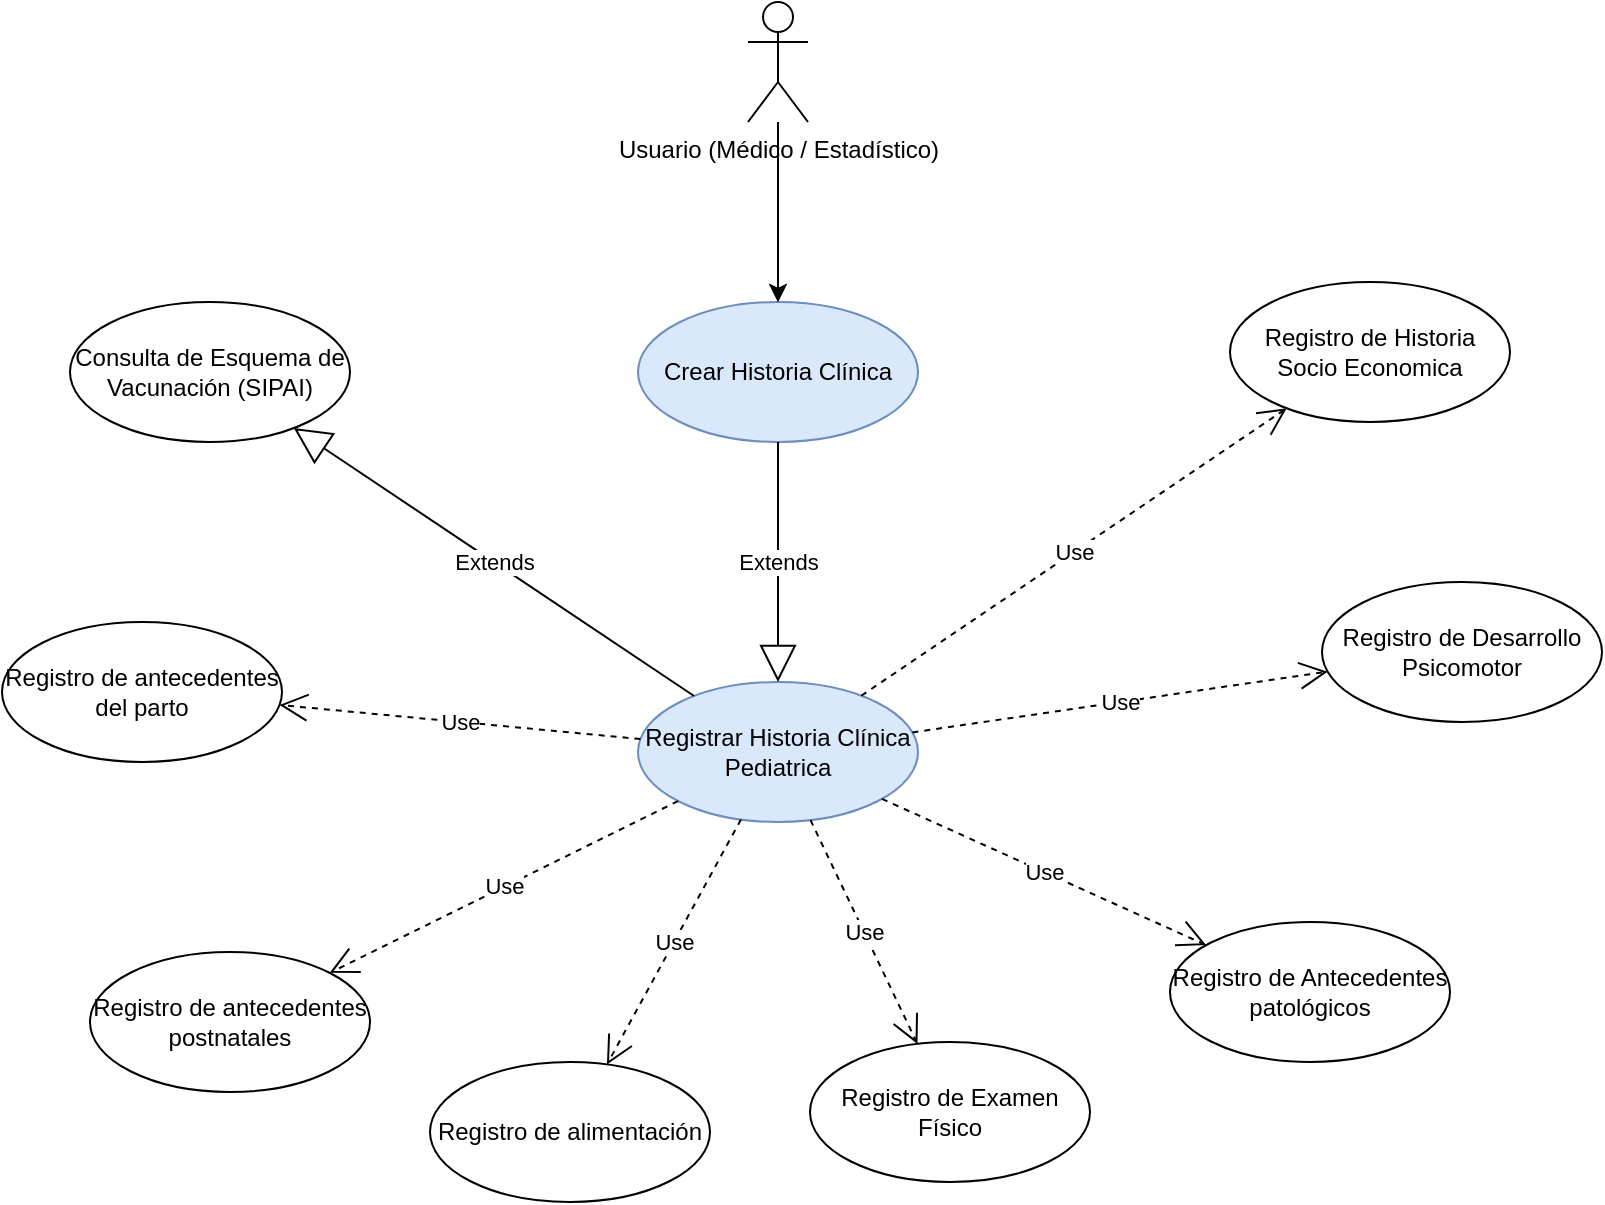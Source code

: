 <mxfile version="20.6.0" type="github" pages="8">
  <diagram id="iO2c2UKgL1aBnviRLH2T" name="CDU HCPediatrica">
    <mxGraphModel dx="1038" dy="539" grid="1" gridSize="10" guides="1" tooltips="1" connect="1" arrows="1" fold="1" page="1" pageScale="1" pageWidth="827" pageHeight="1169" math="0" shadow="0">
      <root>
        <mxCell id="0" />
        <mxCell id="1" parent="0" />
        <mxCell id="s9VvMOrujGrFszEcUhTj-1" value="Crear Historia Clínica" style="ellipse;whiteSpace=wrap;html=1;fillColor=#dae8fc;strokeColor=#6c8ebf;" parent="1" vertex="1">
          <mxGeometry x="338" y="280" width="140" height="70" as="geometry" />
        </mxCell>
        <mxCell id="s9VvMOrujGrFszEcUhTj-2" value="Registrar Historia Clínica Pediatrica" style="ellipse;whiteSpace=wrap;html=1;fillColor=#dae8fc;strokeColor=#6c8ebf;" parent="1" vertex="1">
          <mxGeometry x="338" y="470" width="140" height="70" as="geometry" />
        </mxCell>
        <mxCell id="s9VvMOrujGrFszEcUhTj-3" value="Extends" style="endArrow=block;endSize=16;endFill=0;html=1;rounded=0;exitX=0.5;exitY=1;exitDx=0;exitDy=0;" parent="1" source="s9VvMOrujGrFszEcUhTj-1" target="s9VvMOrujGrFszEcUhTj-2" edge="1">
          <mxGeometry width="160" relative="1" as="geometry">
            <mxPoint x="324" y="400" as="sourcePoint" />
            <mxPoint x="484" y="400" as="targetPoint" />
          </mxGeometry>
        </mxCell>
        <mxCell id="s9VvMOrujGrFszEcUhTj-4" value="Registro de antecedentes del parto" style="ellipse;whiteSpace=wrap;html=1;" parent="1" vertex="1">
          <mxGeometry x="20" y="440" width="140" height="70" as="geometry" />
        </mxCell>
        <mxCell id="s9VvMOrujGrFszEcUhTj-5" value="Registro de antecedentes postnatales" style="ellipse;whiteSpace=wrap;html=1;" parent="1" vertex="1">
          <mxGeometry x="64" y="605" width="140" height="70" as="geometry" />
        </mxCell>
        <mxCell id="s9VvMOrujGrFszEcUhTj-6" value="Registro de alimentación" style="ellipse;whiteSpace=wrap;html=1;" parent="1" vertex="1">
          <mxGeometry x="234" y="660" width="140" height="70" as="geometry" />
        </mxCell>
        <mxCell id="s9VvMOrujGrFszEcUhTj-7" value="Registro de Desarrollo Psicomotor" style="ellipse;whiteSpace=wrap;html=1;" parent="1" vertex="1">
          <mxGeometry x="680" y="420" width="140" height="70" as="geometry" />
        </mxCell>
        <mxCell id="s9VvMOrujGrFszEcUhTj-8" value="Registro de Antecedentes patológicos" style="ellipse;whiteSpace=wrap;html=1;" parent="1" vertex="1">
          <mxGeometry x="604" y="590" width="140" height="70" as="geometry" />
        </mxCell>
        <mxCell id="s9VvMOrujGrFszEcUhTj-10" value="Consulta de Esquema de Vacunación (SIPAI)" style="ellipse;whiteSpace=wrap;html=1;" parent="1" vertex="1">
          <mxGeometry x="54" y="280" width="140" height="70" as="geometry" />
        </mxCell>
        <mxCell id="s9VvMOrujGrFszEcUhTj-12" value="Registro de Examen Físico" style="ellipse;whiteSpace=wrap;html=1;" parent="1" vertex="1">
          <mxGeometry x="424" y="650" width="140" height="70" as="geometry" />
        </mxCell>
        <mxCell id="s9VvMOrujGrFszEcUhTj-13" value="Extends" style="endArrow=block;endSize=16;endFill=0;html=1;rounded=0;" parent="1" source="s9VvMOrujGrFszEcUhTj-2" target="s9VvMOrujGrFszEcUhTj-10" edge="1">
          <mxGeometry width="160" relative="1" as="geometry">
            <mxPoint x="654" y="400" as="sourcePoint" />
            <mxPoint x="814" y="400" as="targetPoint" />
          </mxGeometry>
        </mxCell>
        <mxCell id="s9VvMOrujGrFszEcUhTj-15" value="Use" style="endArrow=open;endSize=12;dashed=1;html=1;rounded=0;" parent="1" source="s9VvMOrujGrFszEcUhTj-2" target="s9VvMOrujGrFszEcUhTj-4" edge="1">
          <mxGeometry width="160" relative="1" as="geometry">
            <mxPoint x="334" y="535" as="sourcePoint" />
            <mxPoint x="173.056" y="483.791" as="targetPoint" />
          </mxGeometry>
        </mxCell>
        <mxCell id="s9VvMOrujGrFszEcUhTj-16" value="Use" style="endArrow=open;endSize=12;dashed=1;html=1;rounded=0;" parent="1" source="s9VvMOrujGrFszEcUhTj-2" target="s9VvMOrujGrFszEcUhTj-5" edge="1">
          <mxGeometry width="160" relative="1" as="geometry">
            <mxPoint x="344" y="545" as="sourcePoint" />
            <mxPoint x="187.726" y="580.517" as="targetPoint" />
          </mxGeometry>
        </mxCell>
        <mxCell id="s9VvMOrujGrFszEcUhTj-17" value="Use" style="endArrow=open;endSize=12;dashed=1;html=1;rounded=0;" parent="1" source="s9VvMOrujGrFszEcUhTj-2" target="s9VvMOrujGrFszEcUhTj-6" edge="1">
          <mxGeometry width="160" relative="1" as="geometry">
            <mxPoint x="381.303" y="544.805" as="sourcePoint" />
            <mxPoint x="464" y="760" as="targetPoint" />
          </mxGeometry>
        </mxCell>
        <mxCell id="s9VvMOrujGrFszEcUhTj-19" value="Use" style="endArrow=open;endSize=12;dashed=1;html=1;rounded=0;" parent="1" source="s9VvMOrujGrFszEcUhTj-2" target="s9VvMOrujGrFszEcUhTj-7" edge="1">
          <mxGeometry width="160" relative="1" as="geometry">
            <mxPoint x="654" y="400" as="sourcePoint" />
            <mxPoint x="814" y="400" as="targetPoint" />
          </mxGeometry>
        </mxCell>
        <mxCell id="s9VvMOrujGrFszEcUhTj-20" value="Use" style="endArrow=open;endSize=12;dashed=1;html=1;rounded=0;" parent="1" source="s9VvMOrujGrFszEcUhTj-2" target="s9VvMOrujGrFszEcUhTj-12" edge="1">
          <mxGeometry width="160" relative="1" as="geometry">
            <mxPoint x="391.303" y="554.805" as="sourcePoint" />
            <mxPoint x="230.704" y="685.197" as="targetPoint" />
          </mxGeometry>
        </mxCell>
        <mxCell id="s9VvMOrujGrFszEcUhTj-21" value="Use" style="endArrow=open;endSize=12;dashed=1;html=1;rounded=0;" parent="1" source="s9VvMOrujGrFszEcUhTj-2" target="s9VvMOrujGrFszEcUhTj-8" edge="1">
          <mxGeometry width="160" relative="1" as="geometry">
            <mxPoint x="401.303" y="564.805" as="sourcePoint" />
            <mxPoint x="240.704" y="695.197" as="targetPoint" />
          </mxGeometry>
        </mxCell>
        <mxCell id="s9VvMOrujGrFszEcUhTj-22" value="Registro de Historia Socio Economica" style="ellipse;whiteSpace=wrap;html=1;" parent="1" vertex="1">
          <mxGeometry x="634" y="270" width="140" height="70" as="geometry" />
        </mxCell>
        <mxCell id="s9VvMOrujGrFszEcUhTj-23" value="Use" style="endArrow=open;endSize=12;dashed=1;html=1;rounded=0;" parent="1" source="s9VvMOrujGrFszEcUhTj-2" target="s9VvMOrujGrFszEcUhTj-22" edge="1">
          <mxGeometry width="160" relative="1" as="geometry">
            <mxPoint x="654" y="500" as="sourcePoint" />
            <mxPoint x="814" y="500" as="targetPoint" />
          </mxGeometry>
        </mxCell>
        <mxCell id="s9VvMOrujGrFszEcUhTj-24" value="" style="edgeStyle=orthogonalEdgeStyle;rounded=0;orthogonalLoop=1;jettySize=auto;html=1;" parent="1" source="s9VvMOrujGrFszEcUhTj-26" target="s9VvMOrujGrFszEcUhTj-1" edge="1">
          <mxGeometry relative="1" as="geometry" />
        </mxCell>
        <mxCell id="s9VvMOrujGrFszEcUhTj-25" value="" style="edgeStyle=orthogonalEdgeStyle;rounded=0;orthogonalLoop=1;jettySize=auto;html=1;" parent="1" source="s9VvMOrujGrFszEcUhTj-26" target="s9VvMOrujGrFszEcUhTj-1" edge="1">
          <mxGeometry relative="1" as="geometry" />
        </mxCell>
        <mxCell id="s9VvMOrujGrFszEcUhTj-26" value="Usuario (Médico / Estadístico)" style="shape=umlActor;verticalLabelPosition=bottom;verticalAlign=top;html=1;" parent="1" vertex="1">
          <mxGeometry x="393" y="130" width="30" height="60" as="geometry" />
        </mxCell>
      </root>
    </mxGraphModel>
  </diagram>
  <diagram id="Sh7ewEyaep19xNls0Qol" name="CDU HCAdolescente">
    <mxGraphModel dx="1422" dy="794" grid="1" gridSize="10" guides="1" tooltips="1" connect="1" arrows="1" fold="1" page="1" pageScale="1" pageWidth="827" pageHeight="1169" math="0" shadow="0">
      <root>
        <mxCell id="0" />
        <mxCell id="1" parent="0" />
        <mxCell id="1JOG1_vCB4ek55YnJBLA-1" value="Crear Historia Clínica" style="ellipse;whiteSpace=wrap;html=1;fillColor=#dae8fc;strokeColor=#6c8ebf;" vertex="1" parent="1">
          <mxGeometry x="354" y="140" width="140" height="70" as="geometry" />
        </mxCell>
        <mxCell id="1JOG1_vCB4ek55YnJBLA-2" value="Registrar Historia Clínica de Adolescentes" style="ellipse;whiteSpace=wrap;html=1;fillColor=#dae8fc;strokeColor=#6c8ebf;" vertex="1" parent="1">
          <mxGeometry x="354" y="400" width="140" height="70" as="geometry" />
        </mxCell>
        <mxCell id="1JOG1_vCB4ek55YnJBLA-3" value="Registro de Antecedentes Familiares" style="ellipse;whiteSpace=wrap;html=1;" vertex="1" parent="1">
          <mxGeometry x="14" y="400" width="140" height="70" as="geometry" />
        </mxCell>
        <mxCell id="1JOG1_vCB4ek55YnJBLA-4" value="Registro de Antecedentes personales" style="ellipse;whiteSpace=wrap;html=1;" vertex="1" parent="1">
          <mxGeometry x="674" y="300" width="140" height="70" as="geometry" />
        </mxCell>
        <mxCell id="1JOG1_vCB4ek55YnJBLA-5" value="Registro de Antecedentes patológicos" style="ellipse;whiteSpace=wrap;html=1;" vertex="1" parent="1">
          <mxGeometry x="674" y="380" width="140" height="70" as="geometry" />
        </mxCell>
        <mxCell id="1JOG1_vCB4ek55YnJBLA-6" value="Registro de Antecedentes no &lt;br&gt;patológicos" style="ellipse;whiteSpace=wrap;html=1;" vertex="1" parent="1">
          <mxGeometry x="674" y="630" width="140" height="70" as="geometry" />
        </mxCell>
        <mxCell id="1JOG1_vCB4ek55YnJBLA-7" value="Registro de Historia Socio Economica" style="ellipse;whiteSpace=wrap;html=1;" vertex="1" parent="1">
          <mxGeometry x="14" y="490" width="140" height="70" as="geometry" />
        </mxCell>
        <mxCell id="1JOG1_vCB4ek55YnJBLA-8" value="Registro de Examen Físico" style="ellipse;whiteSpace=wrap;html=1;" vertex="1" parent="1">
          <mxGeometry x="674" y="540" width="140" height="70" as="geometry" />
        </mxCell>
        <mxCell id="1JOG1_vCB4ek55YnJBLA-9" value="Consultar datos personales del paciente (Web Service Persona)" style="ellipse;whiteSpace=wrap;html=1;" vertex="1" parent="1">
          <mxGeometry x="674" y="210" width="140" height="70" as="geometry" />
        </mxCell>
        <mxCell id="1JOG1_vCB4ek55YnJBLA-10" value="Buscar datos de consulta principal del paciente&amp;nbsp;" style="ellipse;whiteSpace=wrap;html=1;" vertex="1" parent="1">
          <mxGeometry x="14" y="320" width="140" height="70" as="geometry" />
        </mxCell>
        <mxCell id="1JOG1_vCB4ek55YnJBLA-11" value="Obtener detalle de consulta principal del paciente" style="ellipse;whiteSpace=wrap;html=1;" vertex="1" parent="1">
          <mxGeometry x="14" y="240" width="140" height="70" as="geometry" />
        </mxCell>
        <mxCell id="1JOG1_vCB4ek55YnJBLA-12" value="Registrar datos de Educación (Servicio web MINED)" style="ellipse;whiteSpace=wrap;html=1;" vertex="1" parent="1">
          <mxGeometry x="674" y="460" width="140" height="70" as="geometry" />
        </mxCell>
        <mxCell id="1JOG1_vCB4ek55YnJBLA-13" value="Registrar información laboral" style="ellipse;whiteSpace=wrap;html=1;" vertex="1" parent="1">
          <mxGeometry x="84" y="660" width="140" height="70" as="geometry" />
        </mxCell>
        <mxCell id="1JOG1_vCB4ek55YnJBLA-14" value="Registro de Datos de Vida Social" style="ellipse;whiteSpace=wrap;html=1;" vertex="1" parent="1">
          <mxGeometry x="14" y="580" width="140" height="70" as="geometry" />
        </mxCell>
        <mxCell id="1JOG1_vCB4ek55YnJBLA-15" value="&lt;br&gt;Registro de Datos de Sexualidad&lt;br&gt;" style="ellipse;whiteSpace=wrap;html=1;" vertex="1" parent="1">
          <mxGeometry x="164" y="730" width="140" height="70" as="geometry" />
        </mxCell>
        <mxCell id="1JOG1_vCB4ek55YnJBLA-16" value="Registro de situación psico-emocional" style="ellipse;whiteSpace=wrap;html=1;" vertex="1" parent="1">
          <mxGeometry x="304" y="780" width="140" height="70" as="geometry" />
        </mxCell>
        <mxCell id="1JOG1_vCB4ek55YnJBLA-17" value="Consulta de antecedentes de Historias Clínicas" style="ellipse;whiteSpace=wrap;html=1;" vertex="1" parent="1">
          <mxGeometry x="454" y="780" width="140" height="70" as="geometry" />
        </mxCell>
        <mxCell id="1JOG1_vCB4ek55YnJBLA-18" value="Registro de antecedentes gineco-obstétricos" style="ellipse;whiteSpace=wrap;html=1;" vertex="1" parent="1">
          <mxGeometry x="584" y="730" width="140" height="70" as="geometry" />
        </mxCell>
        <mxCell id="1JOG1_vCB4ek55YnJBLA-19" value="Extends" style="endArrow=block;endSize=16;endFill=0;html=1;rounded=0;" edge="1" parent="1" source="1JOG1_vCB4ek55YnJBLA-1" target="1JOG1_vCB4ek55YnJBLA-2">
          <mxGeometry width="160" relative="1" as="geometry">
            <mxPoint x="594" y="380" as="sourcePoint" />
            <mxPoint x="754" y="380" as="targetPoint" />
          </mxGeometry>
        </mxCell>
        <mxCell id="1JOG1_vCB4ek55YnJBLA-20" value="Use" style="endArrow=open;endSize=12;dashed=1;html=1;rounded=0;" edge="1" parent="1" source="1JOG1_vCB4ek55YnJBLA-2" target="1JOG1_vCB4ek55YnJBLA-4">
          <mxGeometry width="160" relative="1" as="geometry">
            <mxPoint x="594" y="380" as="sourcePoint" />
            <mxPoint x="754" y="380" as="targetPoint" />
          </mxGeometry>
        </mxCell>
        <mxCell id="1JOG1_vCB4ek55YnJBLA-21" value="Use" style="endArrow=open;endSize=12;dashed=1;html=1;rounded=0;" edge="1" parent="1" source="1JOG1_vCB4ek55YnJBLA-2" target="1JOG1_vCB4ek55YnJBLA-5">
          <mxGeometry width="160" relative="1" as="geometry">
            <mxPoint x="482.064" y="419.555" as="sourcePoint" />
            <mxPoint x="706.024" y="300.487" as="targetPoint" />
          </mxGeometry>
        </mxCell>
        <mxCell id="1JOG1_vCB4ek55YnJBLA-22" value="Use" style="endArrow=open;endSize=12;dashed=1;html=1;rounded=0;" edge="1" parent="1" source="1JOG1_vCB4ek55YnJBLA-2" target="1JOG1_vCB4ek55YnJBLA-8">
          <mxGeometry width="160" relative="1" as="geometry">
            <mxPoint x="512.064" y="449.555" as="sourcePoint" />
            <mxPoint x="736.024" y="330.487" as="targetPoint" />
          </mxGeometry>
        </mxCell>
        <mxCell id="1JOG1_vCB4ek55YnJBLA-23" value="Extends" style="endArrow=block;endSize=16;endFill=0;html=1;rounded=0;" edge="1" parent="1" source="1JOG1_vCB4ek55YnJBLA-2" target="1JOG1_vCB4ek55YnJBLA-12">
          <mxGeometry width="160" relative="1" as="geometry">
            <mxPoint x="594" y="380" as="sourcePoint" />
            <mxPoint x="754" y="380" as="targetPoint" />
          </mxGeometry>
        </mxCell>
        <mxCell id="1JOG1_vCB4ek55YnJBLA-24" value="Use" style="endArrow=open;endSize=12;dashed=1;html=1;rounded=0;entryX=0.036;entryY=0.329;entryDx=0;entryDy=0;entryPerimeter=0;" edge="1" parent="1" source="1JOG1_vCB4ek55YnJBLA-2" target="1JOG1_vCB4ek55YnJBLA-6">
          <mxGeometry width="160" relative="1" as="geometry">
            <mxPoint x="482.064" y="470.445" as="sourcePoint" />
            <mxPoint x="706.024" y="589.513" as="targetPoint" />
          </mxGeometry>
        </mxCell>
        <mxCell id="1JOG1_vCB4ek55YnJBLA-25" value="Use" style="endArrow=open;endSize=12;dashed=1;html=1;rounded=0;" edge="1" parent="1" source="1JOG1_vCB4ek55YnJBLA-2" target="1JOG1_vCB4ek55YnJBLA-18">
          <mxGeometry width="160" relative="1" as="geometry">
            <mxPoint x="492.064" y="480.445" as="sourcePoint" />
            <mxPoint x="716.024" y="599.513" as="targetPoint" />
          </mxGeometry>
        </mxCell>
        <mxCell id="1JOG1_vCB4ek55YnJBLA-26" value="Use" style="endArrow=open;endSize=12;dashed=1;html=1;rounded=0;entryX=0.5;entryY=0;entryDx=0;entryDy=0;" edge="1" parent="1" source="1JOG1_vCB4ek55YnJBLA-2" target="1JOG1_vCB4ek55YnJBLA-17">
          <mxGeometry width="160" relative="1" as="geometry">
            <mxPoint x="502.064" y="490.445" as="sourcePoint" />
            <mxPoint x="726.024" y="609.513" as="targetPoint" />
          </mxGeometry>
        </mxCell>
        <mxCell id="1JOG1_vCB4ek55YnJBLA-27" value="Use" style="endArrow=open;endSize=12;dashed=1;html=1;rounded=0;" edge="1" parent="1" source="1JOG1_vCB4ek55YnJBLA-2" target="1JOG1_vCB4ek55YnJBLA-16">
          <mxGeometry width="160" relative="1" as="geometry">
            <mxPoint x="512.064" y="500.445" as="sourcePoint" />
            <mxPoint x="736.024" y="619.513" as="targetPoint" />
          </mxGeometry>
        </mxCell>
        <mxCell id="1JOG1_vCB4ek55YnJBLA-28" value="Use" style="endArrow=open;endSize=12;dashed=1;html=1;rounded=0;" edge="1" parent="1" source="1JOG1_vCB4ek55YnJBLA-2" target="1JOG1_vCB4ek55YnJBLA-15">
          <mxGeometry width="160" relative="1" as="geometry">
            <mxPoint x="522.064" y="510.445" as="sourcePoint" />
            <mxPoint x="746.024" y="629.513" as="targetPoint" />
          </mxGeometry>
        </mxCell>
        <mxCell id="1JOG1_vCB4ek55YnJBLA-29" value="Use" style="endArrow=open;endSize=12;dashed=1;html=1;rounded=0;" edge="1" parent="1" source="1JOG1_vCB4ek55YnJBLA-2" target="1JOG1_vCB4ek55YnJBLA-13">
          <mxGeometry width="160" relative="1" as="geometry">
            <mxPoint x="532.064" y="520.445" as="sourcePoint" />
            <mxPoint x="756.024" y="639.513" as="targetPoint" />
          </mxGeometry>
        </mxCell>
        <mxCell id="1JOG1_vCB4ek55YnJBLA-30" value="Use" style="endArrow=open;endSize=12;dashed=1;html=1;rounded=0;" edge="1" parent="1" source="1JOG1_vCB4ek55YnJBLA-2" target="1JOG1_vCB4ek55YnJBLA-14">
          <mxGeometry width="160" relative="1" as="geometry">
            <mxPoint x="552.064" y="540.445" as="sourcePoint" />
            <mxPoint x="776.024" y="659.513" as="targetPoint" />
          </mxGeometry>
        </mxCell>
        <mxCell id="1JOG1_vCB4ek55YnJBLA-31" value="Use" style="endArrow=open;endSize=12;dashed=1;html=1;rounded=0;" edge="1" parent="1" source="1JOG1_vCB4ek55YnJBLA-2" target="1JOG1_vCB4ek55YnJBLA-7">
          <mxGeometry width="160" relative="1" as="geometry">
            <mxPoint x="562.064" y="550.445" as="sourcePoint" />
            <mxPoint x="786.024" y="669.513" as="targetPoint" />
          </mxGeometry>
        </mxCell>
        <mxCell id="1JOG1_vCB4ek55YnJBLA-32" value="Use" style="endArrow=open;endSize=12;dashed=1;html=1;rounded=0;" edge="1" parent="1" source="1JOG1_vCB4ek55YnJBLA-2" target="1JOG1_vCB4ek55YnJBLA-3">
          <mxGeometry width="160" relative="1" as="geometry">
            <mxPoint x="364" y="445" as="sourcePoint" />
            <mxPoint x="174" y="445" as="targetPoint" />
          </mxGeometry>
        </mxCell>
        <mxCell id="1JOG1_vCB4ek55YnJBLA-33" value="Use" style="endArrow=open;endSize=12;dashed=1;html=1;rounded=0;" edge="1" parent="1" source="1JOG1_vCB4ek55YnJBLA-2" target="1JOG1_vCB4ek55YnJBLA-10">
          <mxGeometry width="160" relative="1" as="geometry">
            <mxPoint x="370.879" y="429.87" as="sourcePoint" />
            <mxPoint x="166.987" y="380.27" as="targetPoint" />
          </mxGeometry>
        </mxCell>
        <mxCell id="1JOG1_vCB4ek55YnJBLA-34" value="Use" style="endArrow=open;endSize=12;dashed=1;html=1;rounded=0;" edge="1" parent="1" source="1JOG1_vCB4ek55YnJBLA-2" target="1JOG1_vCB4ek55YnJBLA-11">
          <mxGeometry width="160" relative="1" as="geometry">
            <mxPoint x="380.879" y="439.87" as="sourcePoint" />
            <mxPoint x="176.987" y="390.27" as="targetPoint" />
          </mxGeometry>
        </mxCell>
        <mxCell id="1JOG1_vCB4ek55YnJBLA-35" value="Extends" style="endArrow=block;endSize=16;endFill=0;html=1;rounded=0;" edge="1" parent="1" source="1JOG1_vCB4ek55YnJBLA-2" target="1JOG1_vCB4ek55YnJBLA-9">
          <mxGeometry width="160" relative="1" as="geometry">
            <mxPoint x="594" y="310" as="sourcePoint" />
            <mxPoint x="754" y="310" as="targetPoint" />
          </mxGeometry>
        </mxCell>
        <mxCell id="1JOG1_vCB4ek55YnJBLA-36" value="" style="edgeStyle=orthogonalEdgeStyle;rounded=0;orthogonalLoop=1;jettySize=auto;html=1;" edge="1" parent="1" target="1JOG1_vCB4ek55YnJBLA-1">
          <mxGeometry relative="1" as="geometry">
            <mxPoint x="249" y="60" as="sourcePoint" />
          </mxGeometry>
        </mxCell>
        <mxCell id="1JOG1_vCB4ek55YnJBLA-37" value="" style="edgeStyle=orthogonalEdgeStyle;rounded=0;orthogonalLoop=1;jettySize=auto;html=1;" edge="1" parent="1" target="1JOG1_vCB4ek55YnJBLA-1">
          <mxGeometry relative="1" as="geometry">
            <mxPoint x="249" y="60" as="sourcePoint" />
          </mxGeometry>
        </mxCell>
        <mxCell id="1JOG1_vCB4ek55YnJBLA-38" value="Médico / Estadístico" style="shape=umlActor;verticalLabelPosition=bottom;verticalAlign=top;html=1;" vertex="1" parent="1">
          <mxGeometry x="219" y="30" width="30" height="60" as="geometry" />
        </mxCell>
      </root>
    </mxGraphModel>
  </diagram>
  <diagram id="c7l3rZqUwPLH_u3BNQFI" name="CDU HCAdulto">
    <mxGraphModel dx="1038" dy="539" grid="1" gridSize="10" guides="1" tooltips="1" connect="1" arrows="1" fold="1" page="1" pageScale="1" pageWidth="827" pageHeight="1169" math="0" shadow="0">
      <root>
        <mxCell id="0" />
        <mxCell id="1" parent="0" />
        <mxCell id="hDHnEfzuD4LZ0uGaTvJS-1" value="Registrar Historia Clínica de Adultos" style="ellipse;whiteSpace=wrap;html=1;fillColor=#dae8fc;strokeColor=#6c8ebf;" parent="1" vertex="1">
          <mxGeometry x="350" y="420" width="140" height="70" as="geometry" />
        </mxCell>
        <mxCell id="hDHnEfzuD4LZ0uGaTvJS-2" value="Registro de Antecedentes Familiares" style="ellipse;whiteSpace=wrap;html=1;" parent="1" vertex="1">
          <mxGeometry x="670" y="410" width="140" height="70" as="geometry" />
        </mxCell>
        <mxCell id="hDHnEfzuD4LZ0uGaTvJS-3" value="Registro de Antecedentes patológicos" style="ellipse;whiteSpace=wrap;html=1;" parent="1" vertex="1">
          <mxGeometry x="624" y="610" width="140" height="70" as="geometry" />
        </mxCell>
        <mxCell id="hDHnEfzuD4LZ0uGaTvJS-4" value="Registro de Antecedentes no &lt;br&gt;patológicos" style="ellipse;whiteSpace=wrap;html=1;" parent="1" vertex="1">
          <mxGeometry x="20" y="440" width="140" height="70" as="geometry" />
        </mxCell>
        <mxCell id="hDHnEfzuD4LZ0uGaTvJS-5" value="Consulta de Esquema de Vacunación (SIPAI)" style="ellipse;whiteSpace=wrap;html=1;" parent="1" vertex="1">
          <mxGeometry x="30" y="360" width="140" height="70" as="geometry" />
        </mxCell>
        <mxCell id="hDHnEfzuD4LZ0uGaTvJS-6" value="Crear Historia Clínica" style="ellipse;whiteSpace=wrap;html=1;fillColor=#dae8fc;strokeColor=#6c8ebf;" parent="1" vertex="1">
          <mxGeometry x="350" y="250" width="140" height="70" as="geometry" />
        </mxCell>
        <mxCell id="hDHnEfzuD4LZ0uGaTvJS-7" value="Obtener detalle de consulta principal del paciente" style="ellipse;whiteSpace=wrap;html=1;" parent="1" vertex="1">
          <mxGeometry x="670" y="500" width="140" height="70" as="geometry" />
        </mxCell>
        <mxCell id="hDHnEfzuD4LZ0uGaTvJS-10" value="Registrar antecedentes laborales" style="ellipse;whiteSpace=wrap;html=1;" parent="1" vertex="1">
          <mxGeometry x="484" y="680" width="140" height="70" as="geometry" />
        </mxCell>
        <mxCell id="hDHnEfzuD4LZ0uGaTvJS-11" value="Registrar información laboral" style="ellipse;whiteSpace=wrap;html=1;" parent="1" vertex="1">
          <mxGeometry x="350" y="750" width="140" height="70" as="geometry" />
        </mxCell>
        <mxCell id="hDHnEfzuD4LZ0uGaTvJS-12" value="Registro de Examen Físico" style="ellipse;whiteSpace=wrap;html=1;" parent="1" vertex="1">
          <mxGeometry x="210" y="720" width="140" height="70" as="geometry" />
        </mxCell>
        <mxCell id="hDHnEfzuD4LZ0uGaTvJS-13" value="Obtener datos de Educación (Servicio web MINED)" style="ellipse;whiteSpace=wrap;html=1;" parent="1" vertex="1">
          <mxGeometry x="90" y="670" width="140" height="70" as="geometry" />
        </mxCell>
        <mxCell id="hDHnEfzuD4LZ0uGaTvJS-14" value="Consultar datos personales del paciente (Consulta Externa)" style="ellipse;whiteSpace=wrap;html=1;" parent="1" vertex="1">
          <mxGeometry x="30" y="600" width="140" height="70" as="geometry" />
        </mxCell>
        <mxCell id="hDHnEfzuD4LZ0uGaTvJS-15" value="Registro de antecedentes gineco-obstétricos" style="ellipse;whiteSpace=wrap;html=1;" parent="1" vertex="1">
          <mxGeometry x="20" y="515" width="140" height="70" as="geometry" />
        </mxCell>
        <mxCell id="hDHnEfzuD4LZ0uGaTvJS-16" value="Extends" style="endArrow=block;endSize=16;endFill=0;html=1;rounded=0;" parent="1" source="hDHnEfzuD4LZ0uGaTvJS-6" target="hDHnEfzuD4LZ0uGaTvJS-1" edge="1">
          <mxGeometry width="160" relative="1" as="geometry">
            <mxPoint x="710" y="410" as="sourcePoint" />
            <mxPoint x="870" y="410" as="targetPoint" />
          </mxGeometry>
        </mxCell>
        <mxCell id="hDHnEfzuD4LZ0uGaTvJS-17" value="Use" style="endArrow=open;endSize=12;dashed=1;html=1;rounded=0;" parent="1" source="hDHnEfzuD4LZ0uGaTvJS-1" target="hDHnEfzuD4LZ0uGaTvJS-7" edge="1">
          <mxGeometry width="160" relative="1" as="geometry">
            <mxPoint x="501.287" y="341.18" as="sourcePoint" />
            <mxPoint x="698.626" y="248.773" as="targetPoint" />
          </mxGeometry>
        </mxCell>
        <mxCell id="hDHnEfzuD4LZ0uGaTvJS-18" value="Use" style="endArrow=open;endSize=12;dashed=1;html=1;rounded=0;" parent="1" source="hDHnEfzuD4LZ0uGaTvJS-1" target="hDHnEfzuD4LZ0uGaTvJS-3" edge="1">
          <mxGeometry width="160" relative="1" as="geometry">
            <mxPoint x="521.287" y="361.18" as="sourcePoint" />
            <mxPoint x="718.626" y="268.773" as="targetPoint" />
          </mxGeometry>
        </mxCell>
        <mxCell id="hDHnEfzuD4LZ0uGaTvJS-21" value="Use" style="endArrow=open;endSize=12;dashed=1;html=1;rounded=0;" parent="1" source="hDHnEfzuD4LZ0uGaTvJS-1" target="hDHnEfzuD4LZ0uGaTvJS-10" edge="1">
          <mxGeometry width="160" relative="1" as="geometry">
            <mxPoint x="551.287" y="391.18" as="sourcePoint" />
            <mxPoint x="748.626" y="298.773" as="targetPoint" />
          </mxGeometry>
        </mxCell>
        <mxCell id="hDHnEfzuD4LZ0uGaTvJS-22" value="Use" style="endArrow=open;endSize=12;dashed=1;html=1;rounded=0;" parent="1" source="hDHnEfzuD4LZ0uGaTvJS-1" target="hDHnEfzuD4LZ0uGaTvJS-2" edge="1">
          <mxGeometry width="160" relative="1" as="geometry">
            <mxPoint x="561.287" y="401.18" as="sourcePoint" />
            <mxPoint x="758.626" y="308.773" as="targetPoint" />
          </mxGeometry>
        </mxCell>
        <mxCell id="hDHnEfzuD4LZ0uGaTvJS-23" value="Use" style="endArrow=open;endSize=12;dashed=1;html=1;rounded=0;" parent="1" source="hDHnEfzuD4LZ0uGaTvJS-1" target="hDHnEfzuD4LZ0uGaTvJS-5" edge="1">
          <mxGeometry width="160" relative="1" as="geometry">
            <mxPoint x="571.287" y="411.18" as="sourcePoint" />
            <mxPoint x="768.626" y="318.773" as="targetPoint" />
          </mxGeometry>
        </mxCell>
        <mxCell id="hDHnEfzuD4LZ0uGaTvJS-24" value="Use" style="endArrow=open;endSize=12;dashed=1;html=1;rounded=0;" parent="1" source="hDHnEfzuD4LZ0uGaTvJS-1" target="hDHnEfzuD4LZ0uGaTvJS-4" edge="1">
          <mxGeometry width="160" relative="1" as="geometry">
            <mxPoint x="373.5" y="368.93" as="sourcePoint" />
            <mxPoint x="189.973" y="365.976" as="targetPoint" />
          </mxGeometry>
        </mxCell>
        <mxCell id="hDHnEfzuD4LZ0uGaTvJS-25" value="Use" style="endArrow=open;endSize=12;dashed=1;html=1;rounded=0;exitX=0;exitY=1;exitDx=0;exitDy=0;" parent="1" source="hDHnEfzuD4LZ0uGaTvJS-1" target="hDHnEfzuD4LZ0uGaTvJS-15" edge="1">
          <mxGeometry width="160" relative="1" as="geometry">
            <mxPoint x="378.033" y="371.279" as="sourcePoint" />
            <mxPoint x="161.954" y="428.708" as="targetPoint" />
          </mxGeometry>
        </mxCell>
        <mxCell id="hDHnEfzuD4LZ0uGaTvJS-26" value="Use" style="endArrow=open;endSize=12;dashed=1;html=1;rounded=0;exitX=0.311;exitY=0.968;exitDx=0;exitDy=0;exitPerimeter=0;" parent="1" source="hDHnEfzuD4LZ0uGaTvJS-1" target="hDHnEfzuD4LZ0uGaTvJS-14" edge="1">
          <mxGeometry width="160" relative="1" as="geometry">
            <mxPoint x="388.033" y="381.279" as="sourcePoint" />
            <mxPoint x="171.954" y="438.708" as="targetPoint" />
          </mxGeometry>
        </mxCell>
        <mxCell id="hDHnEfzuD4LZ0uGaTvJS-27" value="Use" style="endArrow=open;endSize=12;dashed=1;html=1;rounded=0;exitX=0.411;exitY=1.018;exitDx=0;exitDy=0;exitPerimeter=0;" parent="1" source="hDHnEfzuD4LZ0uGaTvJS-1" target="hDHnEfzuD4LZ0uGaTvJS-13" edge="1">
          <mxGeometry width="160" relative="1" as="geometry">
            <mxPoint x="413.54" y="387.76" as="sourcePoint" />
            <mxPoint x="147.282" y="600.377" as="targetPoint" />
          </mxGeometry>
        </mxCell>
        <mxCell id="hDHnEfzuD4LZ0uGaTvJS-28" value="Use" style="endArrow=open;endSize=12;dashed=1;html=1;rounded=0;exitX=0.481;exitY=1.042;exitDx=0;exitDy=0;exitPerimeter=0;" parent="1" source="hDHnEfzuD4LZ0uGaTvJS-1" target="hDHnEfzuD4LZ0uGaTvJS-12" edge="1">
          <mxGeometry width="160" relative="1" as="geometry">
            <mxPoint x="430" y="370" as="sourcePoint" />
            <mxPoint x="159.158" y="683.181" as="targetPoint" />
          </mxGeometry>
        </mxCell>
        <mxCell id="hDHnEfzuD4LZ0uGaTvJS-29" value="Use" style="endArrow=open;endSize=12;dashed=1;html=1;rounded=0;exitX=0.5;exitY=1;exitDx=0;exitDy=0;" parent="1" source="hDHnEfzuD4LZ0uGaTvJS-1" target="hDHnEfzuD4LZ0uGaTvJS-11" edge="1">
          <mxGeometry width="160" relative="1" as="geometry">
            <mxPoint x="423.023" y="388.955" as="sourcePoint" />
            <mxPoint x="246.933" y="741.039" as="targetPoint" />
          </mxGeometry>
        </mxCell>
        <mxCell id="hDHnEfzuD4LZ0uGaTvJS-30" value="(Médico / Estadístico)" style="shape=umlActor;verticalLabelPosition=bottom;verticalAlign=top;html=1;" parent="1" vertex="1">
          <mxGeometry x="405" y="70" width="30" height="60" as="geometry" />
        </mxCell>
        <mxCell id="hDHnEfzuD4LZ0uGaTvJS-31" value="" style="edgeStyle=orthogonalEdgeStyle;rounded=0;orthogonalLoop=1;jettySize=auto;html=1;" parent="1" source="hDHnEfzuD4LZ0uGaTvJS-30" target="hDHnEfzuD4LZ0uGaTvJS-6" edge="1">
          <mxGeometry relative="1" as="geometry">
            <mxPoint x="500" y="160" as="sourcePoint" />
            <mxPoint x="414" y="210" as="targetPoint" />
          </mxGeometry>
        </mxCell>
      </root>
    </mxGraphModel>
  </diagram>
  <diagram id="yBdcd7ywQaFxbqVVF4KK" name="CDU Pruebas de Laboratorio y Pruebas Diagnósticas de Imágenes">
    <mxGraphModel dx="1298" dy="601" grid="1" gridSize="10" guides="1" tooltips="1" connect="1" arrows="1" fold="1" page="1" pageScale="1" pageWidth="827" pageHeight="1169" math="0" shadow="0">
      <root>
        <mxCell id="0" />
        <mxCell id="1" parent="0" />
        <mxCell id="np9nGt3MGz1DMg6-e4IC-1" value="Sistema" style="shape=umlActor;verticalLabelPosition=bottom;verticalAlign=top;html=1;" parent="1" vertex="1">
          <mxGeometry x="30" y="370" width="30" height="60" as="geometry" />
        </mxCell>
        <mxCell id="np9nGt3MGz1DMg6-e4IC-2" value="Doctor" style="shape=umlActor;verticalLabelPosition=bottom;verticalAlign=top;html=1;" parent="1" vertex="1">
          <mxGeometry x="930" y="170" width="30" height="60" as="geometry" />
        </mxCell>
        <mxCell id="np9nGt3MGz1DMg6-e4IC-3" value="Recepcionador&lt;br&gt;Lab/Imagen" style="shape=umlActor;verticalLabelPosition=bottom;verticalAlign=top;html=1;" parent="1" vertex="1">
          <mxGeometry x="930" y="320" width="30" height="60" as="geometry" />
        </mxCell>
        <mxCell id="np9nGt3MGz1DMg6-e4IC-4" value="Especialista&lt;br&gt;Lab/Imagen" style="shape=umlActor;verticalLabelPosition=bottom;verticalAlign=top;html=1;" parent="1" vertex="1">
          <mxGeometry x="930" y="470" width="30" height="60" as="geometry" />
        </mxCell>
        <mxCell id="np9nGt3MGz1DMg6-e4IC-5" value="Administrar Pruebas Diagnosticas" style="ellipse;whiteSpace=wrap;html=1;" parent="1" vertex="1">
          <mxGeometry x="130" y="375" width="140" height="70" as="geometry" />
        </mxCell>
        <mxCell id="np9nGt3MGz1DMg6-e4IC-6" value="" style="endArrow=open;endFill=1;endSize=12;html=1;rounded=0;entryX=0;entryY=0.5;entryDx=0;entryDy=0;" parent="1" target="np9nGt3MGz1DMg6-e4IC-5" edge="1">
          <mxGeometry width="160" relative="1" as="geometry">
            <mxPoint x="90.0" y="405" as="sourcePoint" />
            <mxPoint x="260" y="360" as="targetPoint" />
          </mxGeometry>
        </mxCell>
        <mxCell id="np9nGt3MGz1DMg6-e4IC-7" value="Enviar Notificacion" style="ellipse;whiteSpace=wrap;html=1;" parent="1" vertex="1">
          <mxGeometry x="390" y="170" width="140" height="70" as="geometry" />
        </mxCell>
        <mxCell id="np9nGt3MGz1DMg6-e4IC-8" value="Use" style="endArrow=open;endSize=12;dashed=1;html=1;rounded=0;exitX=0.75;exitY=0.046;exitDx=0;exitDy=0;exitPerimeter=0;" parent="1" source="np9nGt3MGz1DMg6-e4IC-5" target="np9nGt3MGz1DMg6-e4IC-7" edge="1">
          <mxGeometry width="160" relative="1" as="geometry">
            <mxPoint x="290" y="330" as="sourcePoint" />
            <mxPoint x="450" y="330" as="targetPoint" />
          </mxGeometry>
        </mxCell>
        <mxCell id="np9nGt3MGz1DMg6-e4IC-9" value="" style="endArrow=open;endFill=1;endSize=12;html=1;rounded=0;entryX=0;entryY=0.333;entryDx=0;entryDy=0;entryPerimeter=0;exitX=1;exitY=0.5;exitDx=0;exitDy=0;fillColor=#f8cecc;strokeColor=#b85450;" parent="1" source="np9nGt3MGz1DMg6-e4IC-7" target="np9nGt3MGz1DMg6-e4IC-3" edge="1">
          <mxGeometry width="160" relative="1" as="geometry">
            <mxPoint x="490" y="230" as="sourcePoint" />
            <mxPoint x="660" y="260" as="targetPoint" />
          </mxGeometry>
        </mxCell>
        <mxCell id="np9nGt3MGz1DMg6-e4IC-10" value="" style="endArrow=open;endFill=1;endSize=12;html=1;rounded=0;fillColor=#f8cecc;strokeColor=#b85450;" parent="1" source="np9nGt3MGz1DMg6-e4IC-7" edge="1">
          <mxGeometry width="160" relative="1" as="geometry">
            <mxPoint x="490" y="200" as="sourcePoint" />
            <mxPoint x="920" y="190.0" as="targetPoint" />
          </mxGeometry>
        </mxCell>
        <mxCell id="np9nGt3MGz1DMg6-e4IC-11" value="" style="endArrow=open;endFill=1;endSize=12;html=1;rounded=0;exitX=1;exitY=0.714;exitDx=0;exitDy=0;exitPerimeter=0;fillColor=#f8cecc;strokeColor=#b85450;" parent="1" source="np9nGt3MGz1DMg6-e4IC-7" edge="1">
          <mxGeometry width="160" relative="1" as="geometry">
            <mxPoint x="490" y="250" as="sourcePoint" />
            <mxPoint x="920" y="500" as="targetPoint" />
          </mxGeometry>
        </mxCell>
        <mxCell id="np9nGt3MGz1DMg6-e4IC-12" value="Crear Solicitud de Prueba de Laboratorio o Imagenes" style="ellipse;whiteSpace=wrap;html=1;" parent="1" vertex="1">
          <mxGeometry x="390" y="260" width="150" height="80" as="geometry" />
        </mxCell>
        <mxCell id="np9nGt3MGz1DMg6-e4IC-13" value="Editar Solicitud de Prueba de&amp;nbsp;Laboratorio o Imagenes" style="ellipse;whiteSpace=wrap;html=1;" parent="1" vertex="1">
          <mxGeometry x="385" y="350" width="160" height="80" as="geometry" />
        </mxCell>
        <mxCell id="np9nGt3MGz1DMg6-e4IC-14" value="Use" style="endArrow=open;endSize=12;dashed=1;html=1;rounded=0;entryX=0;entryY=0.5;entryDx=0;entryDy=0;exitX=1;exitY=0;exitDx=0;exitDy=0;" parent="1" target="np9nGt3MGz1DMg6-e4IC-12" edge="1" source="np9nGt3MGz1DMg6-e4IC-5">
          <mxGeometry width="160" relative="1" as="geometry">
            <mxPoint x="260" y="380" as="sourcePoint" />
            <mxPoint x="420" y="380" as="targetPoint" />
          </mxGeometry>
        </mxCell>
        <mxCell id="np9nGt3MGz1DMg6-e4IC-15" value="Use" style="endArrow=open;endSize=12;dashed=1;html=1;rounded=0;entryX=0;entryY=0.5;entryDx=0;entryDy=0;exitX=1;exitY=0.5;exitDx=0;exitDy=0;" parent="1" target="np9nGt3MGz1DMg6-e4IC-13" edge="1" source="np9nGt3MGz1DMg6-e4IC-5">
          <mxGeometry width="160" relative="1" as="geometry">
            <mxPoint x="280" y="400" as="sourcePoint" />
            <mxPoint x="440" y="400" as="targetPoint" />
          </mxGeometry>
        </mxCell>
        <mxCell id="np9nGt3MGz1DMg6-e4IC-16" value="" style="endArrow=open;endFill=1;endSize=12;html=1;rounded=0;" parent="1" source="np9nGt3MGz1DMg6-e4IC-13" edge="1">
          <mxGeometry width="160" relative="1" as="geometry">
            <mxPoint x="500" y="399.5" as="sourcePoint" />
            <mxPoint x="920" y="220" as="targetPoint" />
          </mxGeometry>
        </mxCell>
        <mxCell id="np9nGt3MGz1DMg6-e4IC-17" value="" style="endArrow=open;endFill=1;endSize=12;html=1;rounded=0;exitX=1;exitY=0.5;exitDx=0;exitDy=0;" parent="1" edge="1" source="np9nGt3MGz1DMg6-e4IC-12">
          <mxGeometry width="160" relative="1" as="geometry">
            <mxPoint x="500" y="310" as="sourcePoint" />
            <mxPoint x="920" y="210.0" as="targetPoint" />
          </mxGeometry>
        </mxCell>
        <mxCell id="np9nGt3MGz1DMg6-e4IC-18" value="Trasladar Solicitud de Prueba de Laboratorio e Imagenes" style="ellipse;whiteSpace=wrap;html=1;" parent="1" vertex="1">
          <mxGeometry x="380" y="445" width="160" height="80" as="geometry" />
        </mxCell>
        <mxCell id="np9nGt3MGz1DMg6-e4IC-19" value="Use" style="endArrow=open;endSize=12;dashed=1;html=1;rounded=0;entryX=0;entryY=0.386;entryDx=0;entryDy=0;entryPerimeter=0;exitX=1;exitY=1;exitDx=0;exitDy=0;" parent="1" target="np9nGt3MGz1DMg6-e4IC-18" edge="1" source="np9nGt3MGz1DMg6-e4IC-5">
          <mxGeometry width="160" relative="1" as="geometry">
            <mxPoint x="260" y="420" as="sourcePoint" />
            <mxPoint x="420" y="420" as="targetPoint" />
          </mxGeometry>
        </mxCell>
        <mxCell id="np9nGt3MGz1DMg6-e4IC-20" value="Ingresar resultados de la Prueba de Laboratorio o Imagen" style="ellipse;whiteSpace=wrap;html=1;" parent="1" vertex="1">
          <mxGeometry x="660" y="455" width="150" height="85" as="geometry" />
        </mxCell>
        <mxCell id="np9nGt3MGz1DMg6-e4IC-21" value="Enviar Resultados" style="ellipse;whiteSpace=wrap;html=1;" parent="1" vertex="1">
          <mxGeometry x="590" y="620" width="140" height="70" as="geometry" />
        </mxCell>
        <mxCell id="np9nGt3MGz1DMg6-e4IC-22" value="" style="endArrow=open;endFill=1;endSize=12;html=1;rounded=0;" parent="1" edge="1">
          <mxGeometry width="160" relative="1" as="geometry">
            <mxPoint x="773.729" y="467.67" as="sourcePoint" />
            <mxPoint x="930" y="369" as="targetPoint" />
          </mxGeometry>
        </mxCell>
        <mxCell id="np9nGt3MGz1DMg6-e4IC-23" value="Use" style="endArrow=open;endSize=12;dashed=1;html=1;rounded=0;exitX=0.5;exitY=1;exitDx=0;exitDy=0;" parent="1" source="np9nGt3MGz1DMg6-e4IC-20" target="np9nGt3MGz1DMg6-e4IC-21" edge="1">
          <mxGeometry width="160" relative="1" as="geometry">
            <mxPoint x="720" y="560" as="sourcePoint" />
            <mxPoint x="880" y="560" as="targetPoint" />
          </mxGeometry>
        </mxCell>
        <mxCell id="np9nGt3MGz1DMg6-e4IC-24" value="" style="endArrow=open;endFill=1;endSize=12;html=1;rounded=0;exitX=1.007;exitY=0.386;exitDx=0;exitDy=0;exitPerimeter=0;" parent="1" source="np9nGt3MGz1DMg6-e4IC-20" edge="1">
          <mxGeometry width="160" relative="1" as="geometry">
            <mxPoint x="880" y="520" as="sourcePoint" />
            <mxPoint x="910" y="520" as="targetPoint" />
          </mxGeometry>
        </mxCell>
        <mxCell id="np9nGt3MGz1DMg6-e4IC-25" value="Generar Reportes" style="ellipse;whiteSpace=wrap;html=1;" parent="1" vertex="1">
          <mxGeometry x="390" y="540" width="140" height="70" as="geometry" />
        </mxCell>
        <mxCell id="np9nGt3MGz1DMg6-e4IC-26" value="Use" style="endArrow=open;endSize=12;dashed=1;html=1;rounded=0;entryX=0.043;entryY=0.311;entryDx=0;entryDy=0;entryPerimeter=0;exitX=0.786;exitY=0.95;exitDx=0;exitDy=0;exitPerimeter=0;" parent="1" edge="1" target="np9nGt3MGz1DMg6-e4IC-25" source="np9nGt3MGz1DMg6-e4IC-5">
          <mxGeometry width="160" relative="1" as="geometry">
            <mxPoint x="220" y="430" as="sourcePoint" />
            <mxPoint x="350" y="640" as="targetPoint" />
          </mxGeometry>
        </mxCell>
        <mxCell id="np9nGt3MGz1DMg6-e4IC-27" value="Recibir Alertas" style="ellipse;whiteSpace=wrap;html=1;" parent="1" vertex="1">
          <mxGeometry x="390" y="90" width="140" height="70" as="geometry" />
        </mxCell>
        <mxCell id="np9nGt3MGz1DMg6-e4IC-28" value="Use" style="endArrow=open;endSize=12;dashed=1;html=1;rounded=0;entryX=0;entryY=0.5;entryDx=0;entryDy=0;exitX=0.65;exitY=0.039;exitDx=0;exitDy=0;exitPerimeter=0;" parent="1" target="np9nGt3MGz1DMg6-e4IC-27" edge="1" source="np9nGt3MGz1DMg6-e4IC-5">
          <mxGeometry width="160" relative="1" as="geometry">
            <mxPoint x="190" y="370" as="sourcePoint" />
            <mxPoint x="350" y="370" as="targetPoint" />
          </mxGeometry>
        </mxCell>
        <mxCell id="np9nGt3MGz1DMg6-e4IC-29" value="" style="endArrow=open;endFill=1;endSize=12;html=1;rounded=0;" parent="1" edge="1">
          <mxGeometry width="160" relative="1" as="geometry">
            <mxPoint x="520" y="150.0" as="sourcePoint" />
            <mxPoint x="920" y="170.0" as="targetPoint" />
          </mxGeometry>
        </mxCell>
        <mxCell id="np9nGt3MGz1DMg6-e4IC-30" value="Consultar Buzón de Solicitudes" style="ellipse;whiteSpace=wrap;html=1;" parent="1" vertex="1">
          <mxGeometry x="390" y="10" width="140" height="70" as="geometry" />
        </mxCell>
        <mxCell id="np9nGt3MGz1DMg6-e4IC-31" value="Use" style="endArrow=open;endSize=12;dashed=1;html=1;rounded=0;entryX=0;entryY=0.5;entryDx=0;entryDy=0;exitX=0.5;exitY=0;exitDx=0;exitDy=0;" parent="1" target="np9nGt3MGz1DMg6-e4IC-30" edge="1" source="np9nGt3MGz1DMg6-e4IC-5">
          <mxGeometry width="160" relative="1" as="geometry">
            <mxPoint x="170.0" y="370" as="sourcePoint" />
            <mxPoint x="330" y="370" as="targetPoint" />
          </mxGeometry>
        </mxCell>
        <mxCell id="np9nGt3MGz1DMg6-e4IC-33" value="Use" style="endArrow=open;endSize=12;dashed=1;html=1;rounded=0;exitX=1;exitY=0.5;exitDx=0;exitDy=0;entryX=0.5;entryY=0;entryDx=0;entryDy=0;" parent="1" target="np9nGt3MGz1DMg6-e4IC-20" edge="1" source="np9nGt3MGz1DMg6-e4IC-12">
          <mxGeometry width="160" relative="1" as="geometry">
            <mxPoint x="500" y="350" as="sourcePoint" />
            <mxPoint x="699.342" y="463.535" as="targetPoint" />
          </mxGeometry>
        </mxCell>
        <mxCell id="np9nGt3MGz1DMg6-e4IC-34" value="Extends" style="endArrow=block;endSize=16;endFill=0;html=1;rounded=0;" parent="1" target="np9nGt3MGz1DMg6-e4IC-18" edge="1" source="np9nGt3MGz1DMg6-e4IC-20">
          <mxGeometry width="160" relative="1" as="geometry">
            <mxPoint x="660.151" y="492.702" as="sourcePoint" />
            <mxPoint x="800" y="470" as="targetPoint" />
          </mxGeometry>
        </mxCell>
        <mxCell id="np9nGt3MGz1DMg6-e4IC-36" value="Responsable&lt;br&gt;Laboratorio" style="shape=umlActor;verticalLabelPosition=bottom;verticalAlign=top;html=1;" parent="1" vertex="1">
          <mxGeometry x="930" y="590" width="30" height="60" as="geometry" />
        </mxCell>
        <mxCell id="np9nGt3MGz1DMg6-e4IC-37" value="" style="endArrow=classic;html=1;rounded=0;exitX=0.979;exitY=0.643;exitDx=0;exitDy=0;exitPerimeter=0;" parent="1" source="np9nGt3MGz1DMg6-e4IC-20" target="np9nGt3MGz1DMg6-e4IC-36" edge="1">
          <mxGeometry width="50" height="50" relative="1" as="geometry">
            <mxPoint x="800" y="650" as="sourcePoint" />
            <mxPoint x="850" y="600" as="targetPoint" />
          </mxGeometry>
        </mxCell>
        <mxCell id="2Yx_uD_9md3PzlyA9Ids-1" value="Crear Catálogo de Prueba de Laboratorio o Imágen" style="ellipse;whiteSpace=wrap;html=1;" vertex="1" parent="1">
          <mxGeometry x="385" y="630" width="150" height="80" as="geometry" />
        </mxCell>
        <mxCell id="2Yx_uD_9md3PzlyA9Ids-2" value="Crear perfil" style="ellipse;whiteSpace=wrap;html=1;" vertex="1" parent="1">
          <mxGeometry x="400" y="720" width="120" height="60" as="geometry" />
        </mxCell>
        <mxCell id="2Yx_uD_9md3PzlyA9Ids-4" value="Use" style="endArrow=open;endSize=12;dashed=1;html=1;rounded=0;entryX=0;entryY=0.5;entryDx=0;entryDy=0;exitX=0.586;exitY=1.036;exitDx=0;exitDy=0;exitPerimeter=0;" edge="1" parent="1" source="np9nGt3MGz1DMg6-e4IC-5" target="2Yx_uD_9md3PzlyA9Ids-1">
          <mxGeometry width="160" relative="1" as="geometry">
            <mxPoint x="203.98" y="440" as="sourcePoint" />
            <mxPoint x="380" y="581.77" as="targetPoint" />
          </mxGeometry>
        </mxCell>
        <mxCell id="2Yx_uD_9md3PzlyA9Ids-5" value="Use" style="endArrow=open;endSize=12;dashed=1;html=1;rounded=0;entryX=0;entryY=0.5;entryDx=0;entryDy=0;exitX=0.5;exitY=1;exitDx=0;exitDy=0;" edge="1" parent="1" source="np9nGt3MGz1DMg6-e4IC-5" target="2Yx_uD_9md3PzlyA9Ids-2">
          <mxGeometry width="160" relative="1" as="geometry">
            <mxPoint x="160" y="500" as="sourcePoint" />
            <mxPoint x="336.02" y="641.77" as="targetPoint" />
          </mxGeometry>
        </mxCell>
        <mxCell id="2Yx_uD_9md3PzlyA9Ids-6" value="Use" style="endArrow=open;endSize=12;dashed=1;html=1;rounded=0;exitX=1;exitY=0.5;exitDx=0;exitDy=0;entryX=0;entryY=0;entryDx=0;entryDy=0;" edge="1" parent="1" source="np9nGt3MGz1DMg6-e4IC-13" target="np9nGt3MGz1DMg6-e4IC-20">
          <mxGeometry width="160" relative="1" as="geometry">
            <mxPoint x="550" y="310" as="sourcePoint" />
            <mxPoint x="740" y="465" as="targetPoint" />
          </mxGeometry>
        </mxCell>
        <mxCell id="2Yx_uD_9md3PzlyA9Ids-7" value="Entregar Resultados" style="ellipse;whiteSpace=wrap;html=1;" vertex="1" parent="1">
          <mxGeometry x="740" y="620" width="140" height="70" as="geometry" />
        </mxCell>
        <mxCell id="2Yx_uD_9md3PzlyA9Ids-8" value="Use" style="endArrow=open;endSize=12;dashed=1;html=1;rounded=0;" edge="1" parent="1" source="np9nGt3MGz1DMg6-e4IC-20" target="2Yx_uD_9md3PzlyA9Ids-7">
          <mxGeometry width="160" relative="1" as="geometry">
            <mxPoint x="745" y="550" as="sourcePoint" />
            <mxPoint x="691.701" y="631.724" as="targetPoint" />
          </mxGeometry>
        </mxCell>
      </root>
    </mxGraphModel>
  </diagram>
  <diagram id="WtpzDfJ_RjEb2Ry_5hdG" name="CDU Creación de solicitud de Examen">
    <mxGraphModel dx="1038" dy="481" grid="1" gridSize="10" guides="1" tooltips="1" connect="1" arrows="1" fold="1" page="1" pageScale="1" pageWidth="827" pageHeight="1169" math="0" shadow="0">
      <root>
        <mxCell id="0" />
        <mxCell id="1" parent="0" />
        <mxCell id="JgmwNX3vckpUHaoWcH91-1" value="Doctor" style="shape=umlActor;verticalLabelPosition=bottom;verticalAlign=top;html=1;" parent="1" vertex="1">
          <mxGeometry x="40" y="190" width="30" height="60" as="geometry" />
        </mxCell>
        <mxCell id="JgmwNX3vckpUHaoWcH91-2" value="Crear Solicitud de Examen" style="ellipse;whiteSpace=wrap;html=1;" parent="1" vertex="1">
          <mxGeometry x="160" y="185" width="140" height="70" as="geometry" />
        </mxCell>
        <mxCell id="JgmwNX3vckpUHaoWcH91-3" value="" style="endArrow=open;endFill=1;endSize=12;html=1;rounded=0;" parent="1" edge="1">
          <mxGeometry width="160" relative="1" as="geometry">
            <mxPoint x="70.0" y="220.0" as="sourcePoint" />
            <mxPoint x="160.0" y="220.0" as="targetPoint" />
          </mxGeometry>
        </mxCell>
        <mxCell id="JgmwNX3vckpUHaoWcH91-4" value="Buscar Número de Expediente" style="ellipse;whiteSpace=wrap;html=1;" parent="1" vertex="1">
          <mxGeometry x="260" y="60" width="140" height="70" as="geometry" />
        </mxCell>
        <mxCell id="JgmwNX3vckpUHaoWcH91-5" value="Use" style="endArrow=open;endSize=12;dashed=1;html=1;rounded=0;entryX=0.369;entryY=0.974;entryDx=0;entryDy=0;entryPerimeter=0;" parent="1" target="JgmwNX3vckpUHaoWcH91-4" edge="1">
          <mxGeometry width="160" relative="1" as="geometry">
            <mxPoint x="260.0" y="190.0" as="sourcePoint" />
            <mxPoint x="420" y="190" as="targetPoint" />
          </mxGeometry>
        </mxCell>
        <mxCell id="JgmwNX3vckpUHaoWcH91-6" value="Modificar Solicitud" style="ellipse;whiteSpace=wrap;html=1;" parent="1" vertex="1">
          <mxGeometry x="90" y="330" width="140" height="70" as="geometry" />
        </mxCell>
        <mxCell id="JgmwNX3vckpUHaoWcH91-7" value="Anular Solicitud" style="ellipse;whiteSpace=wrap;html=1;" parent="1" vertex="1">
          <mxGeometry x="260" y="330" width="140" height="70" as="geometry" />
        </mxCell>
        <mxCell id="JgmwNX3vckpUHaoWcH91-8" value="Extends" style="endArrow=block;endSize=16;endFill=0;html=1;rounded=0;entryX=0.229;entryY=0.943;entryDx=0;entryDy=0;entryPerimeter=0;" parent="1" target="JgmwNX3vckpUHaoWcH91-2" edge="1">
          <mxGeometry width="160" relative="1" as="geometry">
            <mxPoint x="150.0" y="330" as="sourcePoint" />
            <mxPoint x="310" y="330" as="targetPoint" />
          </mxGeometry>
        </mxCell>
        <mxCell id="JgmwNX3vckpUHaoWcH91-9" value="Extends" style="endArrow=block;endSize=16;endFill=0;html=1;rounded=0;entryX=1;entryY=1;entryDx=0;entryDy=0;" parent="1" target="JgmwNX3vckpUHaoWcH91-2" edge="1">
          <mxGeometry width="160" relative="1" as="geometry">
            <mxPoint x="320.0" y="330" as="sourcePoint" />
            <mxPoint x="480" y="330" as="targetPoint" />
          </mxGeometry>
        </mxCell>
        <mxCell id="JgmwNX3vckpUHaoWcH91-10" value="Use" style="endArrow=open;endSize=12;dashed=1;html=1;rounded=0;entryX=0;entryY=0.5;entryDx=0;entryDy=0;exitX=0.98;exitY=0.666;exitDx=0;exitDy=0;exitPerimeter=0;" parent="1" edge="1" target="JgmwNX3vckpUHaoWcH91-14" source="JgmwNX3vckpUHaoWcH91-4">
          <mxGeometry width="160" relative="1" as="geometry">
            <mxPoint x="480" y="110.0" as="sourcePoint" />
            <mxPoint x="570" y="105.0" as="targetPoint" />
          </mxGeometry>
        </mxCell>
        <mxCell id="JgmwNX3vckpUHaoWcH91-11" value="Recepcionador&lt;br&gt;Lab/Imagen" style="shape=umlActor;verticalLabelPosition=bottom;verticalAlign=top;html=1;" parent="1" vertex="1">
          <mxGeometry x="540" y="350" width="30" height="60" as="geometry" />
        </mxCell>
        <mxCell id="JgmwNX3vckpUHaoWcH91-12" value="Enviar Solicitud de Examen" style="ellipse;whiteSpace=wrap;html=1;" parent="1" vertex="1">
          <mxGeometry x="490" y="210" width="140" height="70" as="geometry" />
        </mxCell>
        <mxCell id="JgmwNX3vckpUHaoWcH91-13" value="" style="endArrow=open;endFill=1;endSize=12;html=1;rounded=0;exitX=0.457;exitY=1;exitDx=0;exitDy=0;exitPerimeter=0;" parent="1" source="JgmwNX3vckpUHaoWcH91-12" target="JgmwNX3vckpUHaoWcH91-11" edge="1">
          <mxGeometry width="160" relative="1" as="geometry">
            <mxPoint x="620" y="310" as="sourcePoint" />
            <mxPoint x="780" y="310" as="targetPoint" />
          </mxGeometry>
        </mxCell>
        <mxCell id="JgmwNX3vckpUHaoWcH91-14" value="Llenar campos obligatorios del formulario" style="ellipse;whiteSpace=wrap;html=1;" parent="1" vertex="1">
          <mxGeometry x="490" y="70" width="140" height="70" as="geometry" />
        </mxCell>
        <mxCell id="JgmwNX3vckpUHaoWcH91-15" value="Use" style="endArrow=open;endSize=12;dashed=1;html=1;rounded=0;exitX=0.5;exitY=1;exitDx=0;exitDy=0;" parent="1" source="JgmwNX3vckpUHaoWcH91-14" target="JgmwNX3vckpUHaoWcH91-12" edge="1">
          <mxGeometry width="160" relative="1" as="geometry">
            <mxPoint x="630" y="260" as="sourcePoint" />
            <mxPoint x="790" y="260" as="targetPoint" />
          </mxGeometry>
        </mxCell>
        <mxCell id="JgmwNX3vckpUHaoWcH91-16" value="Notificar a Lab/Imagen" style="ellipse;whiteSpace=wrap;html=1;" parent="1" vertex="1">
          <mxGeometry x="687" y="210" width="140" height="70" as="geometry" />
        </mxCell>
        <mxCell id="JgmwNX3vckpUHaoWcH91-17" value="Use" style="endArrow=open;endSize=12;dashed=1;html=1;rounded=0;entryX=0;entryY=0.5;entryDx=0;entryDy=0;exitX=1;exitY=0.5;exitDx=0;exitDy=0;" parent="1" edge="1" target="JgmwNX3vckpUHaoWcH91-16" source="JgmwNX3vckpUHaoWcH91-12">
          <mxGeometry width="160" relative="1" as="geometry">
            <mxPoint x="660" y="230.0" as="sourcePoint" />
            <mxPoint x="730" y="230.0" as="targetPoint" />
          </mxGeometry>
        </mxCell>
        <mxCell id="JgmwNX3vckpUHaoWcH91-18" value="" style="endArrow=open;endFill=1;endSize=12;html=1;rounded=0;" parent="1" source="JgmwNX3vckpUHaoWcH91-16" target="JgmwNX3vckpUHaoWcH91-11" edge="1">
          <mxGeometry width="160" relative="1" as="geometry">
            <mxPoint x="740" y="270" as="sourcePoint" />
            <mxPoint x="650" y="360" as="targetPoint" />
          </mxGeometry>
        </mxCell>
      </root>
    </mxGraphModel>
  </diagram>
  <diagram id="6Uibkf4Ull0OmdZNLsQQ" name="CDU Recepción Solicitud Examen">
    <mxGraphModel dx="1038" dy="481" grid="1" gridSize="10" guides="1" tooltips="1" connect="1" arrows="1" fold="1" page="1" pageScale="1" pageWidth="827" pageHeight="1169" math="0" shadow="0">
      <root>
        <mxCell id="0" />
        <mxCell id="1" parent="0" />
        <mxCell id="gX1w_-ylSl1qVKKWFNdd-1" value="Recepción&lt;br&gt;Lab/Imagen" style="shape=umlActor;verticalLabelPosition=bottom;verticalAlign=top;html=1;" parent="1" vertex="1">
          <mxGeometry x="60" y="195" width="30" height="60" as="geometry" />
        </mxCell>
        <mxCell id="gX1w_-ylSl1qVKKWFNdd-2" value="Revisar Buzón" style="ellipse;whiteSpace=wrap;html=1;" parent="1" vertex="1">
          <mxGeometry x="154" y="190" width="140" height="70" as="geometry" />
        </mxCell>
        <mxCell id="gX1w_-ylSl1qVKKWFNdd-3" value="" style="endArrow=open;endFill=1;endSize=12;html=1;rounded=0;exitX=0.5;exitY=0.5;exitDx=0;exitDy=0;exitPerimeter=0;" parent="1" source="gX1w_-ylSl1qVKKWFNdd-1" target="gX1w_-ylSl1qVKKWFNdd-2" edge="1">
          <mxGeometry width="160" relative="1" as="geometry">
            <mxPoint x="314" y="430" as="sourcePoint" />
            <mxPoint x="474" y="430" as="targetPoint" />
          </mxGeometry>
        </mxCell>
        <mxCell id="gX1w_-ylSl1qVKKWFNdd-4" value="Especialista" style="shape=umlActor;verticalLabelPosition=bottom;verticalAlign=top;html=1;" parent="1" vertex="1">
          <mxGeometry x="710" y="335" width="30" height="60" as="geometry" />
        </mxCell>
        <mxCell id="gX1w_-ylSl1qVKKWFNdd-5" value="Validar solicitud" style="ellipse;whiteSpace=wrap;html=1;" parent="1" vertex="1">
          <mxGeometry x="364" y="190" width="140" height="70" as="geometry" />
        </mxCell>
        <mxCell id="gX1w_-ylSl1qVKKWFNdd-6" value="Use" style="endArrow=open;endSize=12;dashed=1;html=1;rounded=0;" parent="1" source="gX1w_-ylSl1qVKKWFNdd-2" target="gX1w_-ylSl1qVKKWFNdd-5" edge="1">
          <mxGeometry width="160" relative="1" as="geometry">
            <mxPoint x="304" y="290" as="sourcePoint" />
            <mxPoint x="464" y="290" as="targetPoint" />
            <Array as="points" />
          </mxGeometry>
        </mxCell>
        <mxCell id="gX1w_-ylSl1qVKKWFNdd-7" value="Doctor" style="shape=umlActor;verticalLabelPosition=bottom;verticalAlign=top;html=1;" parent="1" vertex="1">
          <mxGeometry x="70" y="45" width="30" height="60" as="geometry" />
        </mxCell>
        <mxCell id="gX1w_-ylSl1qVKKWFNdd-8" value="Trasladar solicitud" style="ellipse;whiteSpace=wrap;html=1;" parent="1" vertex="1">
          <mxGeometry x="364" y="40" width="140" height="70" as="geometry" />
        </mxCell>
        <mxCell id="gX1w_-ylSl1qVKKWFNdd-9" value="Extends" style="endArrow=block;endSize=16;endFill=0;html=1;rounded=0;exitX=0.5;exitY=0;exitDx=0;exitDy=0;" parent="1" source="gX1w_-ylSl1qVKKWFNdd-5" target="gX1w_-ylSl1qVKKWFNdd-8" edge="1">
          <mxGeometry x="-0.25" y="-26" width="160" relative="1" as="geometry">
            <mxPoint x="314" y="260" as="sourcePoint" />
            <mxPoint x="474" y="260" as="targetPoint" />
            <Array as="points">
              <mxPoint x="434" y="160" />
            </Array>
            <mxPoint as="offset" />
          </mxGeometry>
        </mxCell>
        <mxCell id="gX1w_-ylSl1qVKKWFNdd-10" value="" style="endArrow=open;endFill=1;endSize=12;html=1;rounded=0;" parent="1" source="gX1w_-ylSl1qVKKWFNdd-8" target="gX1w_-ylSl1qVKKWFNdd-7" edge="1">
          <mxGeometry width="160" relative="1" as="geometry">
            <mxPoint x="144" y="129.5" as="sourcePoint" />
            <mxPoint x="124" y="150" as="targetPoint" />
            <Array as="points" />
          </mxGeometry>
        </mxCell>
        <mxCell id="gX1w_-ylSl1qVKKWFNdd-11" value="Registrar asignación" style="ellipse;whiteSpace=wrap;html=1;" parent="1" vertex="1">
          <mxGeometry x="350" y="330" width="140" height="70" as="geometry" />
        </mxCell>
        <mxCell id="gX1w_-ylSl1qVKKWFNdd-12" value="Use" style="endArrow=open;endSize=12;dashed=1;html=1;rounded=0;entryX=0.557;entryY=0;entryDx=0;entryDy=0;entryPerimeter=0;" parent="1" source="gX1w_-ylSl1qVKKWFNdd-5" target="gX1w_-ylSl1qVKKWFNdd-11" edge="1">
          <mxGeometry width="160" relative="1" as="geometry">
            <mxPoint x="314" y="260" as="sourcePoint" />
            <mxPoint x="474" y="260" as="targetPoint" />
          </mxGeometry>
        </mxCell>
        <mxCell id="gX1w_-ylSl1qVKKWFNdd-13" value="Use" style="endArrow=open;endSize=12;dashed=1;html=1;rounded=0;" parent="1" source="gX1w_-ylSl1qVKKWFNdd-11" target="gX1w_-ylSl1qVKKWFNdd-14" edge="1">
          <mxGeometry width="160" relative="1" as="geometry">
            <mxPoint x="144" y="410" as="sourcePoint" />
            <mxPoint x="304" y="410" as="targetPoint" />
          </mxGeometry>
        </mxCell>
        <mxCell id="gX1w_-ylSl1qVKKWFNdd-14" value="Notificar al especialista" style="ellipse;whiteSpace=wrap;html=1;" parent="1" vertex="1">
          <mxGeometry x="655" y="190" width="140" height="70" as="geometry" />
        </mxCell>
        <mxCell id="gX1w_-ylSl1qVKKWFNdd-15" value="" style="endArrow=open;endFill=1;endSize=12;html=1;rounded=0;" parent="1" source="gX1w_-ylSl1qVKKWFNdd-14" target="gX1w_-ylSl1qVKKWFNdd-4" edge="1">
          <mxGeometry width="160" relative="1" as="geometry">
            <mxPoint x="564" y="380" as="sourcePoint" />
            <mxPoint x="724" y="380" as="targetPoint" />
          </mxGeometry>
        </mxCell>
        <mxCell id="gX1w_-ylSl1qVKKWFNdd-16" value="" style="endArrow=open;endFill=1;endSize=12;html=1;rounded=0;" parent="1" source="gX1w_-ylSl1qVKKWFNdd-11" target="gX1w_-ylSl1qVKKWFNdd-4" edge="1">
          <mxGeometry width="160" relative="1" as="geometry">
            <mxPoint x="564" y="400" as="sourcePoint" />
            <mxPoint x="724" y="400" as="targetPoint" />
          </mxGeometry>
        </mxCell>
      </root>
    </mxGraphModel>
  </diagram>
  <diagram id="me5dwHBCJVkhy7SCfIdh" name="CDU Envío Resultados">
    <mxGraphModel dx="1038" dy="481" grid="1" gridSize="10" guides="1" tooltips="1" connect="1" arrows="1" fold="1" page="1" pageScale="1" pageWidth="827" pageHeight="1169" math="0" shadow="0">
      <root>
        <mxCell id="0" />
        <mxCell id="1" parent="0" />
        <mxCell id="AYKm3xs9kED4KwpEVVLS-1" value="Especialista" style="shape=umlActor;verticalLabelPosition=bottom;verticalAlign=top;html=1;" parent="1" vertex="1">
          <mxGeometry x="50" y="285" width="30" height="60" as="geometry" />
        </mxCell>
        <mxCell id="AYKm3xs9kED4KwpEVVLS-2" value="Analizar prueba diagnostica&amp;nbsp;" style="ellipse;whiteSpace=wrap;html=1;" parent="1" vertex="1">
          <mxGeometry x="200" y="280" width="140" height="70" as="geometry" />
        </mxCell>
        <mxCell id="AYKm3xs9kED4KwpEVVLS-3" value="" style="endArrow=open;endFill=1;endSize=12;html=1;rounded=0;" parent="1" source="AYKm3xs9kED4KwpEVVLS-1" target="AYKm3xs9kED4KwpEVVLS-2" edge="1">
          <mxGeometry width="160" relative="1" as="geometry">
            <mxPoint x="334" y="420" as="sourcePoint" />
            <mxPoint x="494" y="420" as="targetPoint" />
          </mxGeometry>
        </mxCell>
        <mxCell id="AYKm3xs9kED4KwpEVVLS-4" value="Incluir resultados de pruebas diagnósticas de Laboratorio o Imagen" style="ellipse;whiteSpace=wrap;html=1;" parent="1" vertex="1">
          <mxGeometry x="404" y="280" width="140" height="70" as="geometry" />
        </mxCell>
        <mxCell id="AYKm3xs9kED4KwpEVVLS-5" value="" style="endArrow=open;endFill=1;endSize=12;html=1;rounded=0;" parent="1" source="AYKm3xs9kED4KwpEVVLS-2" target="AYKm3xs9kED4KwpEVVLS-4" edge="1">
          <mxGeometry width="160" relative="1" as="geometry">
            <mxPoint x="334" y="410" as="sourcePoint" />
            <mxPoint x="494" y="410" as="targetPoint" />
          </mxGeometry>
        </mxCell>
        <mxCell id="AYKm3xs9kED4KwpEVVLS-6" value="Doctor" style="shape=umlActor;verticalLabelPosition=bottom;verticalAlign=top;html=1;" parent="1" vertex="1">
          <mxGeometry x="720" y="445" width="30" height="60" as="geometry" />
        </mxCell>
        <mxCell id="AYKm3xs9kED4KwpEVVLS-7" value="Enviar resultados" style="ellipse;whiteSpace=wrap;html=1;" parent="1" vertex="1">
          <mxGeometry x="404" y="440" width="140" height="70" as="geometry" />
        </mxCell>
        <mxCell id="AYKm3xs9kED4KwpEVVLS-8" value="Notificar resultados de pruebas" style="ellipse;whiteSpace=wrap;html=1;" parent="1" vertex="1">
          <mxGeometry x="665" y="280" width="140" height="70" as="geometry" />
        </mxCell>
        <mxCell id="AYKm3xs9kED4KwpEVVLS-9" value="Use" style="endArrow=open;endSize=12;dashed=1;html=1;rounded=0;" parent="1" source="AYKm3xs9kED4KwpEVVLS-7" target="AYKm3xs9kED4KwpEVVLS-8" edge="1">
          <mxGeometry width="160" relative="1" as="geometry">
            <mxPoint x="514" y="430" as="sourcePoint" />
            <mxPoint x="674" y="430" as="targetPoint" />
          </mxGeometry>
        </mxCell>
        <mxCell id="AYKm3xs9kED4KwpEVVLS-10" value="" style="endArrow=open;endFill=1;endSize=12;html=1;rounded=0;" parent="1" source="AYKm3xs9kED4KwpEVVLS-8" target="AYKm3xs9kED4KwpEVVLS-6" edge="1">
          <mxGeometry width="160" relative="1" as="geometry">
            <mxPoint x="334" y="400" as="sourcePoint" />
            <mxPoint x="494" y="400" as="targetPoint" />
          </mxGeometry>
        </mxCell>
        <mxCell id="AYKm3xs9kED4KwpEVVLS-11" value="" style="endArrow=open;endFill=1;endSize=12;html=1;rounded=0;entryX=0.5;entryY=0.5;entryDx=0;entryDy=0;entryPerimeter=0;" parent="1" source="AYKm3xs9kED4KwpEVVLS-7" target="AYKm3xs9kED4KwpEVVLS-6" edge="1">
          <mxGeometry width="160" relative="1" as="geometry">
            <mxPoint x="334" y="400" as="sourcePoint" />
            <mxPoint x="494" y="400" as="targetPoint" />
          </mxGeometry>
        </mxCell>
        <mxCell id="AYKm3xs9kED4KwpEVVLS-12" value="Use" style="endArrow=open;endSize=12;dashed=1;html=1;rounded=0;" parent="1" source="AYKm3xs9kED4KwpEVVLS-4" target="AYKm3xs9kED4KwpEVVLS-7" edge="1">
          <mxGeometry width="160" relative="1" as="geometry">
            <mxPoint x="334" y="400" as="sourcePoint" />
            <mxPoint x="494" y="400" as="targetPoint" />
          </mxGeometry>
        </mxCell>
        <mxCell id="PIxpY3Yw0s4gUT3ogS_n-1" value="Registrar entrega" style="ellipse;whiteSpace=wrap;html=1;" vertex="1" parent="1">
          <mxGeometry x="404" y="110" width="140" height="70" as="geometry" />
        </mxCell>
        <mxCell id="PIxpY3Yw0s4gUT3ogS_n-2" value="Use" style="endArrow=open;endSize=12;dashed=1;html=1;rounded=0;exitX=0.5;exitY=0;exitDx=0;exitDy=0;" edge="1" parent="1" source="AYKm3xs9kED4KwpEVVLS-4" target="PIxpY3Yw0s4gUT3ogS_n-1">
          <mxGeometry width="160" relative="1" as="geometry">
            <mxPoint x="484" y="360" as="sourcePoint" />
            <mxPoint x="484" y="450" as="targetPoint" />
          </mxGeometry>
        </mxCell>
      </root>
    </mxGraphModel>
  </diagram>
  <diagram id="S20f49W7wx6DUUq2_MMy" name="CDU Reportes Laboratorio">
    <mxGraphModel dx="1038" dy="539" grid="1" gridSize="10" guides="1" tooltips="1" connect="1" arrows="1" fold="1" page="1" pageScale="1" pageWidth="827" pageHeight="1169" math="0" shadow="0">
      <root>
        <mxCell id="0" />
        <mxCell id="1" parent="0" />
        <mxCell id="ecTWqtqzPRikOf9jDcQ_-1" value="Doctor" style="shape=umlActor;verticalLabelPosition=bottom;verticalAlign=top;html=1;" parent="1" vertex="1">
          <mxGeometry x="100" y="130" width="30" height="60" as="geometry" />
        </mxCell>
        <mxCell id="ecTWqtqzPRikOf9jDcQ_-2" value="Recepcionista&lt;br&gt;Lab/Imagen" style="shape=umlActor;verticalLabelPosition=bottom;verticalAlign=top;html=1;" parent="1" vertex="1">
          <mxGeometry x="100" y="240" width="30" height="60" as="geometry" />
        </mxCell>
        <mxCell id="ecTWqtqzPRikOf9jDcQ_-3" value="Especialista" style="shape=umlActor;verticalLabelPosition=bottom;verticalAlign=top;html=1;" parent="1" vertex="1">
          <mxGeometry x="90" y="360" width="30" height="60" as="geometry" />
        </mxCell>
        <mxCell id="ecTWqtqzPRikOf9jDcQ_-4" value="Administración de Reportes" style="ellipse;whiteSpace=wrap;html=1;" parent="1" vertex="1">
          <mxGeometry x="570" y="160" width="140" height="70" as="geometry" />
        </mxCell>
        <mxCell id="ecTWqtqzPRikOf9jDcQ_-5" value="Visualizar Reportes" style="ellipse;whiteSpace=wrap;html=1;" parent="1" vertex="1">
          <mxGeometry x="350" y="260" width="140" height="70" as="geometry" />
        </mxCell>
        <mxCell id="ecTWqtqzPRikOf9jDcQ_-6" value="Extends" style="endArrow=block;endSize=16;endFill=0;html=1;rounded=0;" parent="1" source="ecTWqtqzPRikOf9jDcQ_-4" target="ecTWqtqzPRikOf9jDcQ_-5" edge="1">
          <mxGeometry width="160" relative="1" as="geometry">
            <mxPoint x="370" y="360" as="sourcePoint" />
            <mxPoint x="530" y="360" as="targetPoint" />
          </mxGeometry>
        </mxCell>
        <mxCell id="ecTWqtqzPRikOf9jDcQ_-7" value="Sistemas" style="shape=umlActor;verticalLabelPosition=bottom;verticalAlign=top;html=1;" parent="1" vertex="1">
          <mxGeometry x="690" y="300" width="30" height="60" as="geometry" />
        </mxCell>
        <mxCell id="ecTWqtqzPRikOf9jDcQ_-8" value="" style="endArrow=open;endFill=1;endSize=12;html=1;rounded=0;" parent="1" source="ecTWqtqzPRikOf9jDcQ_-7" target="ecTWqtqzPRikOf9jDcQ_-4" edge="1">
          <mxGeometry width="160" relative="1" as="geometry">
            <mxPoint x="370" y="360" as="sourcePoint" />
            <mxPoint x="530" y="360" as="targetPoint" />
          </mxGeometry>
        </mxCell>
        <mxCell id="ecTWqtqzPRikOf9jDcQ_-9" value="" style="endArrow=open;endFill=1;endSize=12;html=1;rounded=0;entryX=0.667;entryY=0.733;entryDx=0;entryDy=0;entryPerimeter=0;" parent="1" source="ecTWqtqzPRikOf9jDcQ_-5" target="ecTWqtqzPRikOf9jDcQ_-3" edge="1">
          <mxGeometry width="160" relative="1" as="geometry">
            <mxPoint x="370" y="360" as="sourcePoint" />
            <mxPoint x="530" y="360" as="targetPoint" />
          </mxGeometry>
        </mxCell>
        <mxCell id="ecTWqtqzPRikOf9jDcQ_-10" value="" style="endArrow=open;endFill=1;endSize=12;html=1;rounded=0;" parent="1" source="ecTWqtqzPRikOf9jDcQ_-5" target="ecTWqtqzPRikOf9jDcQ_-2" edge="1">
          <mxGeometry width="160" relative="1" as="geometry">
            <mxPoint x="370" y="360" as="sourcePoint" />
            <mxPoint x="530" y="360" as="targetPoint" />
          </mxGeometry>
        </mxCell>
        <mxCell id="ecTWqtqzPRikOf9jDcQ_-11" value="" style="endArrow=open;endFill=1;endSize=12;html=1;rounded=0;entryX=0.6;entryY=0.8;entryDx=0;entryDy=0;entryPerimeter=0;" parent="1" source="ecTWqtqzPRikOf9jDcQ_-5" target="ecTWqtqzPRikOf9jDcQ_-1" edge="1">
          <mxGeometry width="160" relative="1" as="geometry">
            <mxPoint x="370" y="360" as="sourcePoint" />
            <mxPoint x="530" y="360" as="targetPoint" />
          </mxGeometry>
        </mxCell>
      </root>
    </mxGraphModel>
  </diagram>
</mxfile>
